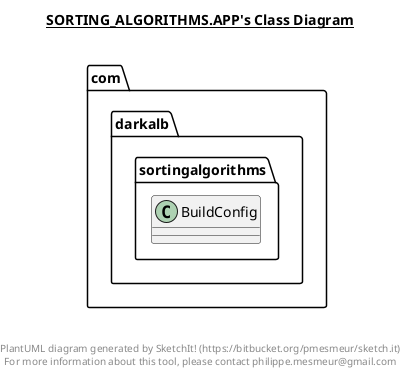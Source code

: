@startuml

title __SORTING_ALGORITHMS.APP's Class Diagram__\n

  namespace com.darkalb.sortingalgorithms {
    class com.darkalb.sortingalgorithms.BuildConfig {
    }
  }
  



right footer


PlantUML diagram generated by SketchIt! (https://bitbucket.org/pmesmeur/sketch.it)
For more information about this tool, please contact philippe.mesmeur@gmail.com
endfooter

@enduml
